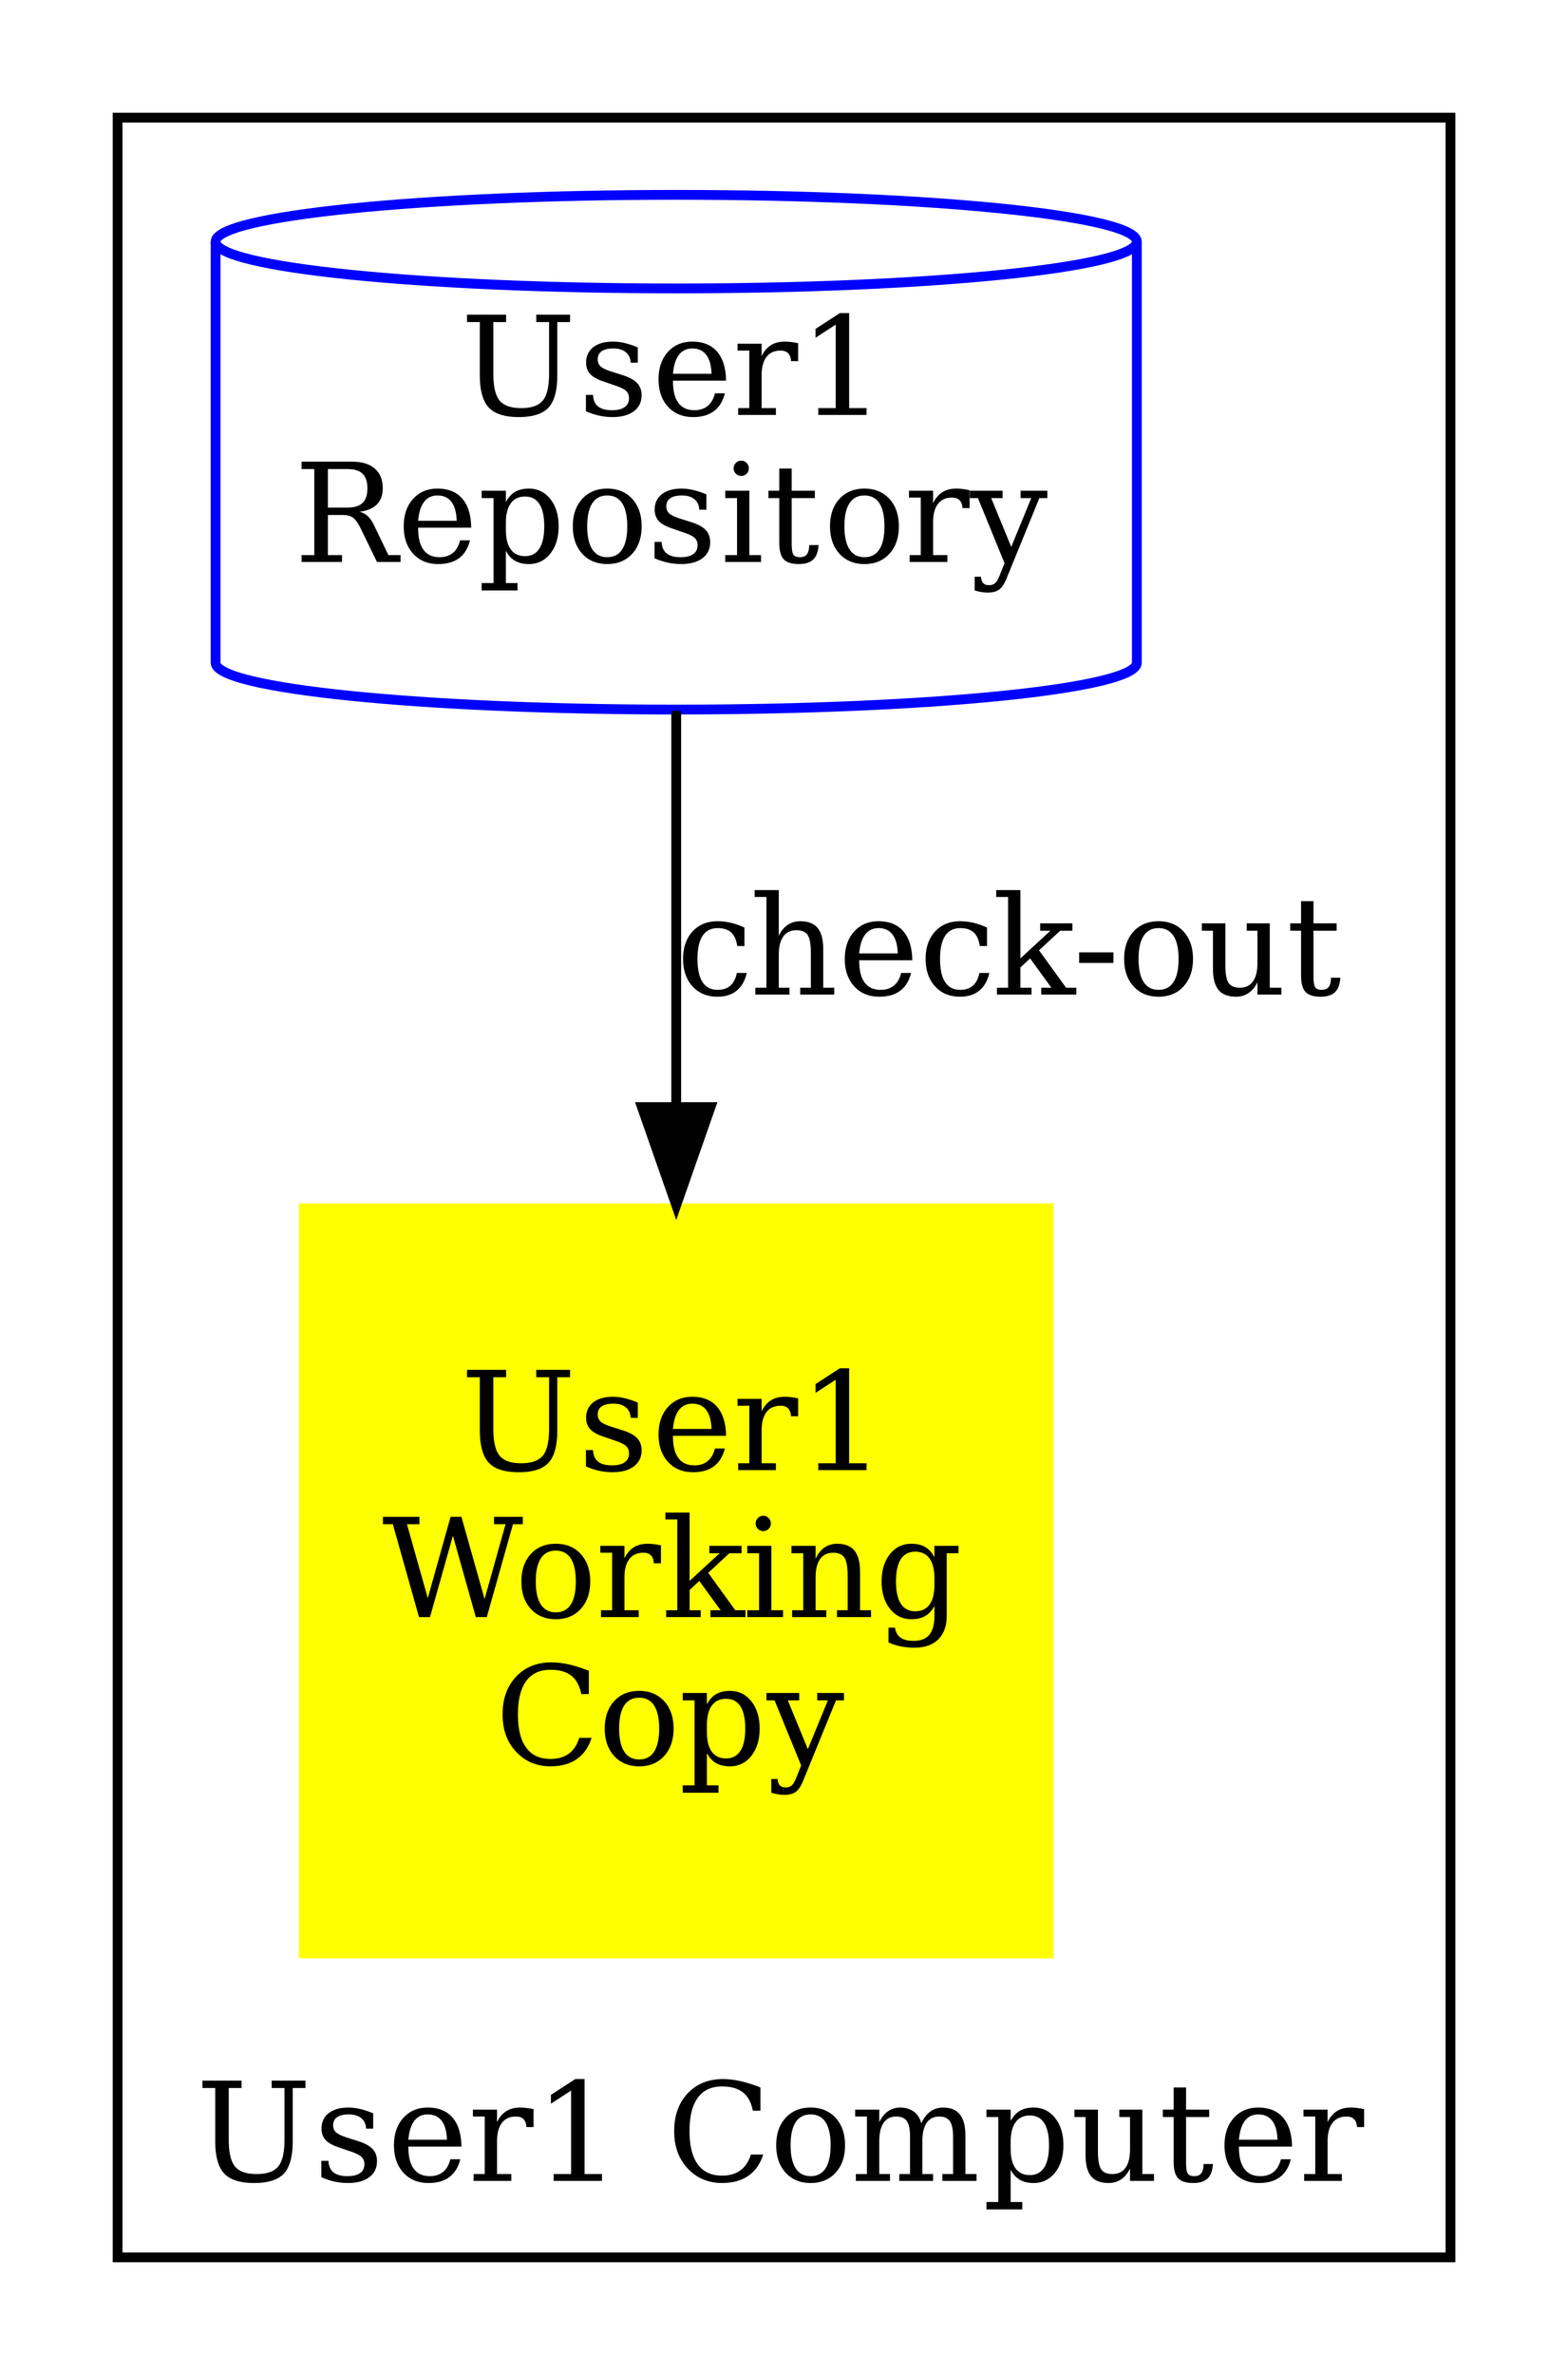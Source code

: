 digraph checkOut {
    size="30!"
    User1WC [shape= square, label="User1\nWorking\nCopy", style=filled; color=yellow];
    User1Rep [shape= cylinder, label="User1\nRepository", color=blue];
    User1Rep -> User1WC [label="check-out"]

    subgraph cluster_User1 {
        labelloc="b"
        label="User1 Computer"
        User1Rep User1WC
    }
}
